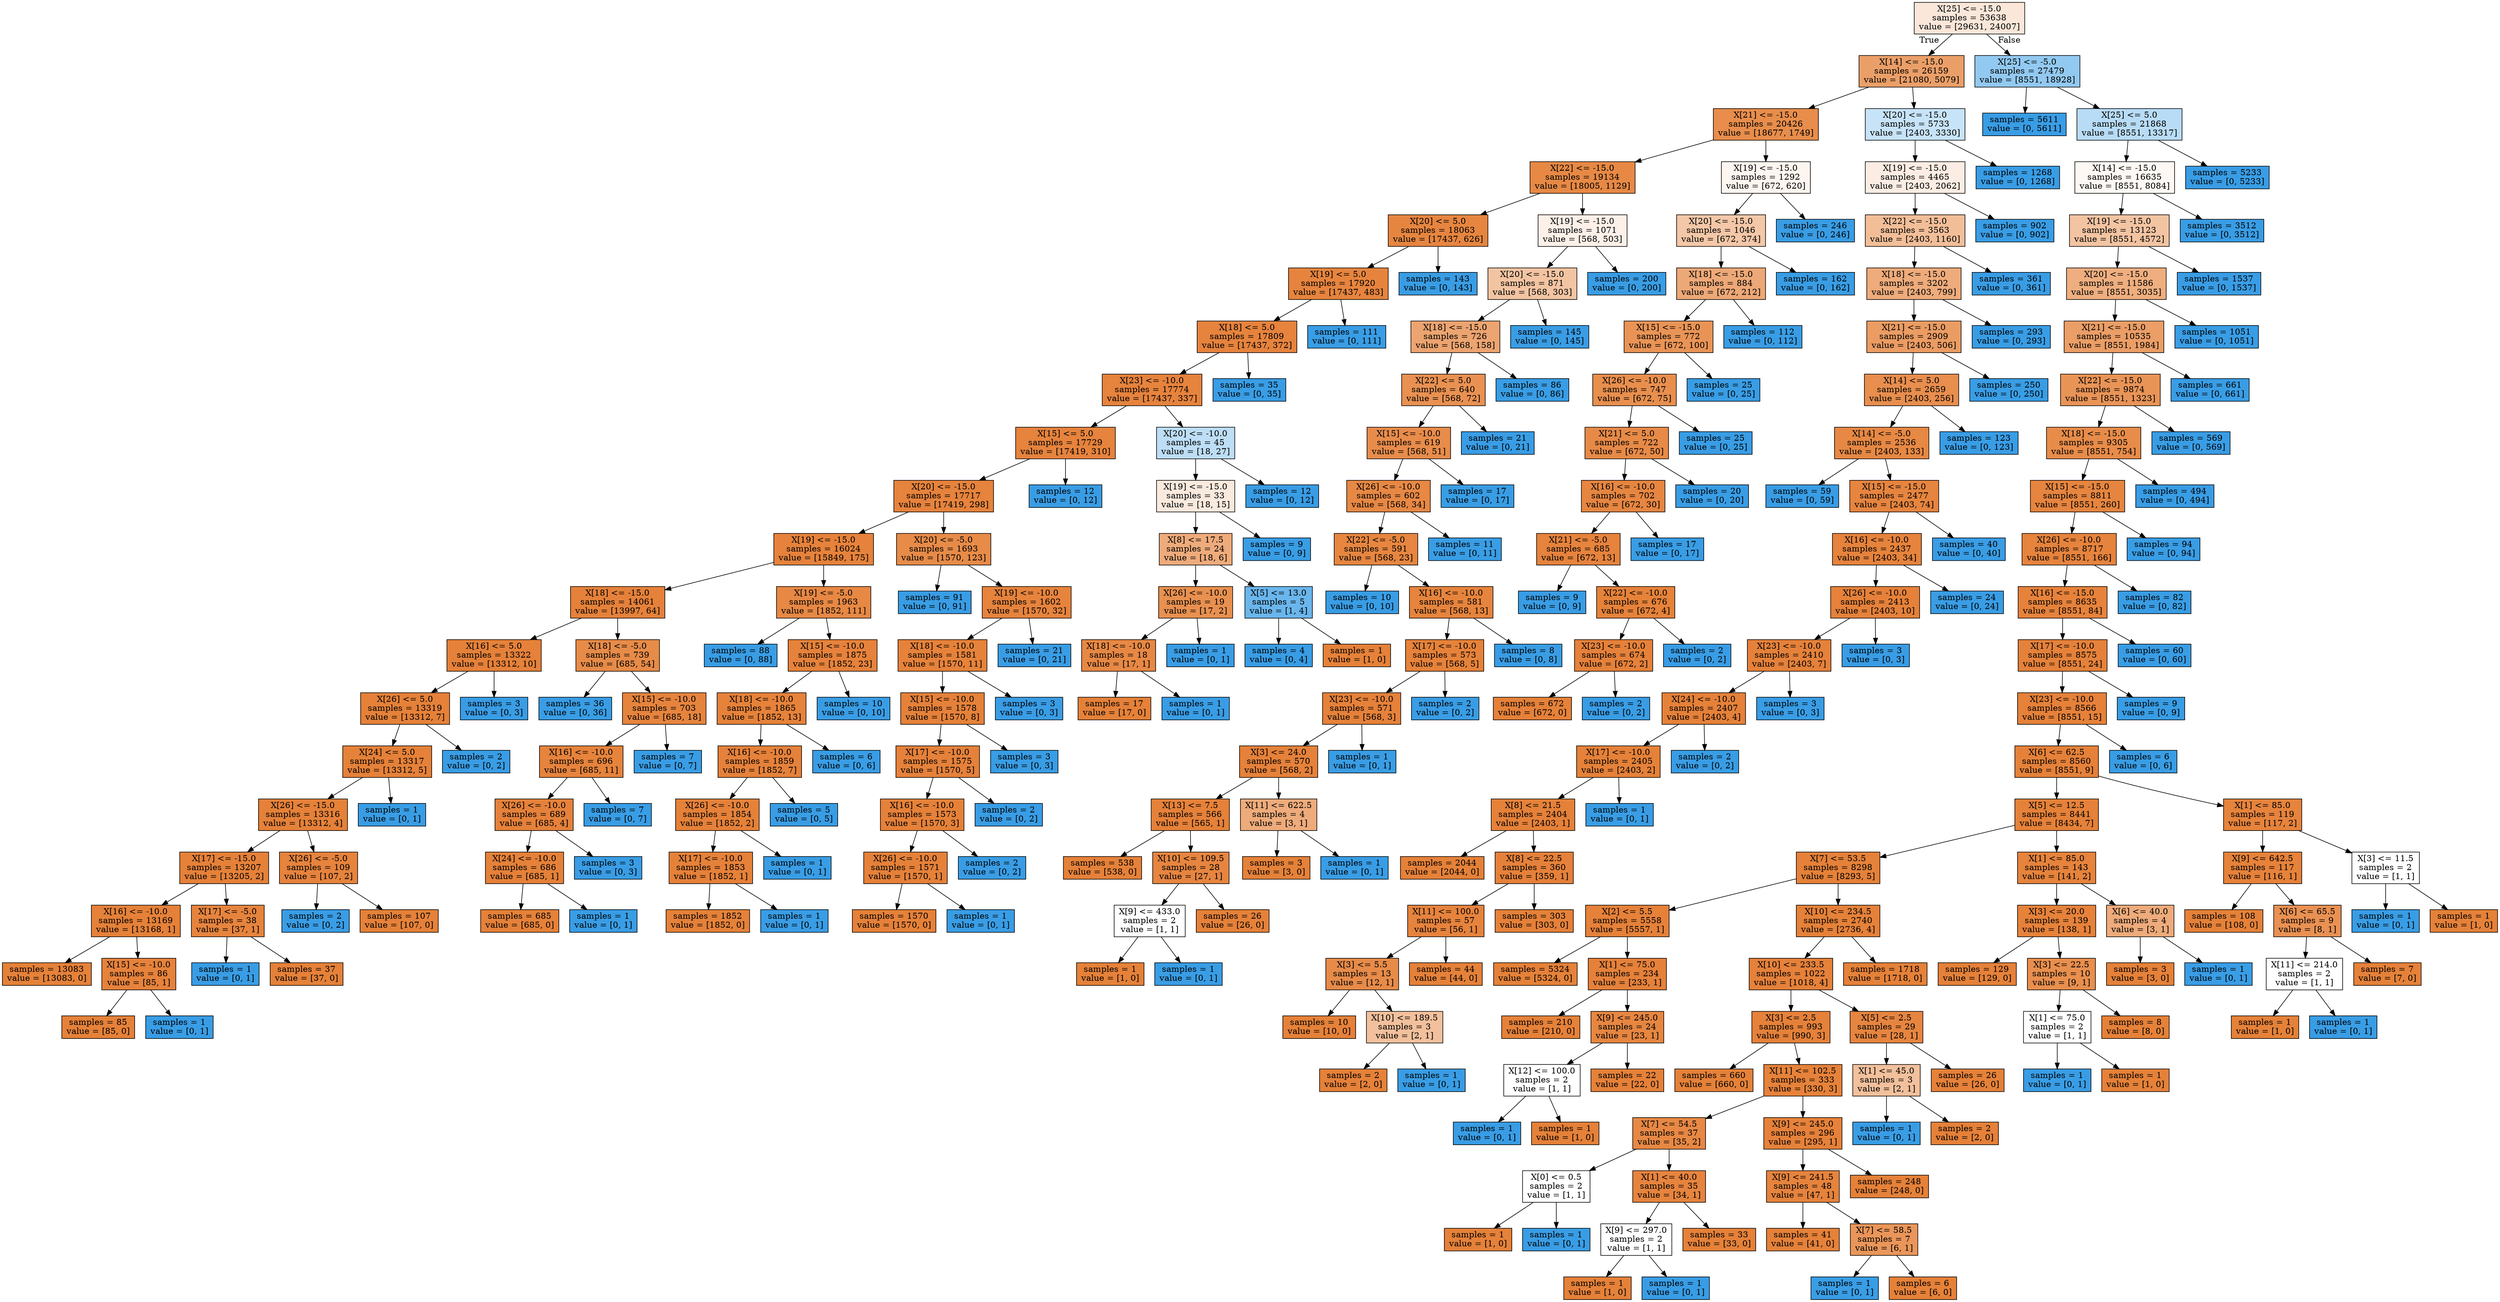 digraph Tree {
node [shape=box, style="filled", color="black"] ;
0 [label="X[25] <= -15.0\nsamples = 53638\nvalue = [29631, 24007]", fillcolor="#e5813930"] ;
1 [label="X[14] <= -15.0\nsamples = 26159\nvalue = [21080, 5079]", fillcolor="#e58139c2"] ;
0 -> 1 [labeldistance=2.5, labelangle=45, headlabel="True"] ;
2 [label="X[21] <= -15.0\nsamples = 20426\nvalue = [18677, 1749]", fillcolor="#e58139e7"] ;
1 -> 2 ;
3 [label="X[22] <= -15.0\nsamples = 19134\nvalue = [18005, 1129]", fillcolor="#e58139ef"] ;
2 -> 3 ;
4 [label="X[20] <= 5.0\nsamples = 18063\nvalue = [17437, 626]", fillcolor="#e58139f6"] ;
3 -> 4 ;
5 [label="X[19] <= 5.0\nsamples = 17920\nvalue = [17437, 483]", fillcolor="#e58139f8"] ;
4 -> 5 ;
6 [label="X[18] <= 5.0\nsamples = 17809\nvalue = [17437, 372]", fillcolor="#e58139fa"] ;
5 -> 6 ;
7 [label="X[23] <= -10.0\nsamples = 17774\nvalue = [17437, 337]", fillcolor="#e58139fa"] ;
6 -> 7 ;
8 [label="X[15] <= 5.0\nsamples = 17729\nvalue = [17419, 310]", fillcolor="#e58139fa"] ;
7 -> 8 ;
9 [label="X[20] <= -15.0\nsamples = 17717\nvalue = [17419, 298]", fillcolor="#e58139fb"] ;
8 -> 9 ;
10 [label="X[19] <= -15.0\nsamples = 16024\nvalue = [15849, 175]", fillcolor="#e58139fc"] ;
9 -> 10 ;
11 [label="X[18] <= -15.0\nsamples = 14061\nvalue = [13997, 64]", fillcolor="#e58139fe"] ;
10 -> 11 ;
12 [label="X[16] <= 5.0\nsamples = 13322\nvalue = [13312, 10]", fillcolor="#e58139ff"] ;
11 -> 12 ;
13 [label="X[26] <= 5.0\nsamples = 13319\nvalue = [13312, 7]", fillcolor="#e58139ff"] ;
12 -> 13 ;
14 [label="X[24] <= 5.0\nsamples = 13317\nvalue = [13312, 5]", fillcolor="#e58139ff"] ;
13 -> 14 ;
15 [label="X[26] <= -15.0\nsamples = 13316\nvalue = [13312, 4]", fillcolor="#e58139ff"] ;
14 -> 15 ;
16 [label="X[17] <= -15.0\nsamples = 13207\nvalue = [13205, 2]", fillcolor="#e58139ff"] ;
15 -> 16 ;
17 [label="X[16] <= -10.0\nsamples = 13169\nvalue = [13168, 1]", fillcolor="#e58139ff"] ;
16 -> 17 ;
18 [label="samples = 13083\nvalue = [13083, 0]", fillcolor="#e58139ff"] ;
17 -> 18 ;
19 [label="X[15] <= -10.0\nsamples = 86\nvalue = [85, 1]", fillcolor="#e58139fc"] ;
17 -> 19 ;
20 [label="samples = 85\nvalue = [85, 0]", fillcolor="#e58139ff"] ;
19 -> 20 ;
21 [label="samples = 1\nvalue = [0, 1]", fillcolor="#399de5ff"] ;
19 -> 21 ;
22 [label="X[17] <= -5.0\nsamples = 38\nvalue = [37, 1]", fillcolor="#e58139f8"] ;
16 -> 22 ;
23 [label="samples = 1\nvalue = [0, 1]", fillcolor="#399de5ff"] ;
22 -> 23 ;
24 [label="samples = 37\nvalue = [37, 0]", fillcolor="#e58139ff"] ;
22 -> 24 ;
25 [label="X[26] <= -5.0\nsamples = 109\nvalue = [107, 2]", fillcolor="#e58139fa"] ;
15 -> 25 ;
26 [label="samples = 2\nvalue = [0, 2]", fillcolor="#399de5ff"] ;
25 -> 26 ;
27 [label="samples = 107\nvalue = [107, 0]", fillcolor="#e58139ff"] ;
25 -> 27 ;
28 [label="samples = 1\nvalue = [0, 1]", fillcolor="#399de5ff"] ;
14 -> 28 ;
29 [label="samples = 2\nvalue = [0, 2]", fillcolor="#399de5ff"] ;
13 -> 29 ;
30 [label="samples = 3\nvalue = [0, 3]", fillcolor="#399de5ff"] ;
12 -> 30 ;
31 [label="X[18] <= -5.0\nsamples = 739\nvalue = [685, 54]", fillcolor="#e58139eb"] ;
11 -> 31 ;
32 [label="samples = 36\nvalue = [0, 36]", fillcolor="#399de5ff"] ;
31 -> 32 ;
33 [label="X[15] <= -10.0\nsamples = 703\nvalue = [685, 18]", fillcolor="#e58139f8"] ;
31 -> 33 ;
34 [label="X[16] <= -10.0\nsamples = 696\nvalue = [685, 11]", fillcolor="#e58139fb"] ;
33 -> 34 ;
35 [label="X[26] <= -10.0\nsamples = 689\nvalue = [685, 4]", fillcolor="#e58139fe"] ;
34 -> 35 ;
36 [label="X[24] <= -10.0\nsamples = 686\nvalue = [685, 1]", fillcolor="#e58139ff"] ;
35 -> 36 ;
37 [label="samples = 685\nvalue = [685, 0]", fillcolor="#e58139ff"] ;
36 -> 37 ;
38 [label="samples = 1\nvalue = [0, 1]", fillcolor="#399de5ff"] ;
36 -> 38 ;
39 [label="samples = 3\nvalue = [0, 3]", fillcolor="#399de5ff"] ;
35 -> 39 ;
40 [label="samples = 7\nvalue = [0, 7]", fillcolor="#399de5ff"] ;
34 -> 40 ;
41 [label="samples = 7\nvalue = [0, 7]", fillcolor="#399de5ff"] ;
33 -> 41 ;
42 [label="X[19] <= -5.0\nsamples = 1963\nvalue = [1852, 111]", fillcolor="#e58139f0"] ;
10 -> 42 ;
43 [label="samples = 88\nvalue = [0, 88]", fillcolor="#399de5ff"] ;
42 -> 43 ;
44 [label="X[15] <= -10.0\nsamples = 1875\nvalue = [1852, 23]", fillcolor="#e58139fc"] ;
42 -> 44 ;
45 [label="X[18] <= -10.0\nsamples = 1865\nvalue = [1852, 13]", fillcolor="#e58139fd"] ;
44 -> 45 ;
46 [label="X[16] <= -10.0\nsamples = 1859\nvalue = [1852, 7]", fillcolor="#e58139fe"] ;
45 -> 46 ;
47 [label="X[26] <= -10.0\nsamples = 1854\nvalue = [1852, 2]", fillcolor="#e58139ff"] ;
46 -> 47 ;
48 [label="X[17] <= -10.0\nsamples = 1853\nvalue = [1852, 1]", fillcolor="#e58139ff"] ;
47 -> 48 ;
49 [label="samples = 1852\nvalue = [1852, 0]", fillcolor="#e58139ff"] ;
48 -> 49 ;
50 [label="samples = 1\nvalue = [0, 1]", fillcolor="#399de5ff"] ;
48 -> 50 ;
51 [label="samples = 1\nvalue = [0, 1]", fillcolor="#399de5ff"] ;
47 -> 51 ;
52 [label="samples = 5\nvalue = [0, 5]", fillcolor="#399de5ff"] ;
46 -> 52 ;
53 [label="samples = 6\nvalue = [0, 6]", fillcolor="#399de5ff"] ;
45 -> 53 ;
54 [label="samples = 10\nvalue = [0, 10]", fillcolor="#399de5ff"] ;
44 -> 54 ;
55 [label="X[20] <= -5.0\nsamples = 1693\nvalue = [1570, 123]", fillcolor="#e58139eb"] ;
9 -> 55 ;
56 [label="samples = 91\nvalue = [0, 91]", fillcolor="#399de5ff"] ;
55 -> 56 ;
57 [label="X[19] <= -10.0\nsamples = 1602\nvalue = [1570, 32]", fillcolor="#e58139fa"] ;
55 -> 57 ;
58 [label="X[18] <= -10.0\nsamples = 1581\nvalue = [1570, 11]", fillcolor="#e58139fd"] ;
57 -> 58 ;
59 [label="X[15] <= -10.0\nsamples = 1578\nvalue = [1570, 8]", fillcolor="#e58139fe"] ;
58 -> 59 ;
60 [label="X[17] <= -10.0\nsamples = 1575\nvalue = [1570, 5]", fillcolor="#e58139fe"] ;
59 -> 60 ;
61 [label="X[16] <= -10.0\nsamples = 1573\nvalue = [1570, 3]", fillcolor="#e58139ff"] ;
60 -> 61 ;
62 [label="X[26] <= -10.0\nsamples = 1571\nvalue = [1570, 1]", fillcolor="#e58139ff"] ;
61 -> 62 ;
63 [label="samples = 1570\nvalue = [1570, 0]", fillcolor="#e58139ff"] ;
62 -> 63 ;
64 [label="samples = 1\nvalue = [0, 1]", fillcolor="#399de5ff"] ;
62 -> 64 ;
65 [label="samples = 2\nvalue = [0, 2]", fillcolor="#399de5ff"] ;
61 -> 65 ;
66 [label="samples = 2\nvalue = [0, 2]", fillcolor="#399de5ff"] ;
60 -> 66 ;
67 [label="samples = 3\nvalue = [0, 3]", fillcolor="#399de5ff"] ;
59 -> 67 ;
68 [label="samples = 3\nvalue = [0, 3]", fillcolor="#399de5ff"] ;
58 -> 68 ;
69 [label="samples = 21\nvalue = [0, 21]", fillcolor="#399de5ff"] ;
57 -> 69 ;
70 [label="samples = 12\nvalue = [0, 12]", fillcolor="#399de5ff"] ;
8 -> 70 ;
71 [label="X[20] <= -10.0\nsamples = 45\nvalue = [18, 27]", fillcolor="#399de555"] ;
7 -> 71 ;
72 [label="X[19] <= -15.0\nsamples = 33\nvalue = [18, 15]", fillcolor="#e581392a"] ;
71 -> 72 ;
73 [label="X[8] <= 17.5\nsamples = 24\nvalue = [18, 6]", fillcolor="#e58139aa"] ;
72 -> 73 ;
74 [label="X[26] <= -10.0\nsamples = 19\nvalue = [17, 2]", fillcolor="#e58139e1"] ;
73 -> 74 ;
75 [label="X[18] <= -10.0\nsamples = 18\nvalue = [17, 1]", fillcolor="#e58139f0"] ;
74 -> 75 ;
76 [label="samples = 17\nvalue = [17, 0]", fillcolor="#e58139ff"] ;
75 -> 76 ;
77 [label="samples = 1\nvalue = [0, 1]", fillcolor="#399de5ff"] ;
75 -> 77 ;
78 [label="samples = 1\nvalue = [0, 1]", fillcolor="#399de5ff"] ;
74 -> 78 ;
79 [label="X[5] <= 13.0\nsamples = 5\nvalue = [1, 4]", fillcolor="#399de5bf"] ;
73 -> 79 ;
80 [label="samples = 4\nvalue = [0, 4]", fillcolor="#399de5ff"] ;
79 -> 80 ;
81 [label="samples = 1\nvalue = [1, 0]", fillcolor="#e58139ff"] ;
79 -> 81 ;
82 [label="samples = 9\nvalue = [0, 9]", fillcolor="#399de5ff"] ;
72 -> 82 ;
83 [label="samples = 12\nvalue = [0, 12]", fillcolor="#399de5ff"] ;
71 -> 83 ;
84 [label="samples = 35\nvalue = [0, 35]", fillcolor="#399de5ff"] ;
6 -> 84 ;
85 [label="samples = 111\nvalue = [0, 111]", fillcolor="#399de5ff"] ;
5 -> 85 ;
86 [label="samples = 143\nvalue = [0, 143]", fillcolor="#399de5ff"] ;
4 -> 86 ;
87 [label="X[19] <= -15.0\nsamples = 1071\nvalue = [568, 503]", fillcolor="#e581391d"] ;
3 -> 87 ;
88 [label="X[20] <= -15.0\nsamples = 871\nvalue = [568, 303]", fillcolor="#e5813977"] ;
87 -> 88 ;
89 [label="X[18] <= -15.0\nsamples = 726\nvalue = [568, 158]", fillcolor="#e58139b8"] ;
88 -> 89 ;
90 [label="X[22] <= 5.0\nsamples = 640\nvalue = [568, 72]", fillcolor="#e58139df"] ;
89 -> 90 ;
91 [label="X[15] <= -10.0\nsamples = 619\nvalue = [568, 51]", fillcolor="#e58139e8"] ;
90 -> 91 ;
92 [label="X[26] <= -10.0\nsamples = 602\nvalue = [568, 34]", fillcolor="#e58139f0"] ;
91 -> 92 ;
93 [label="X[22] <= -5.0\nsamples = 591\nvalue = [568, 23]", fillcolor="#e58139f5"] ;
92 -> 93 ;
94 [label="samples = 10\nvalue = [0, 10]", fillcolor="#399de5ff"] ;
93 -> 94 ;
95 [label="X[16] <= -10.0\nsamples = 581\nvalue = [568, 13]", fillcolor="#e58139f9"] ;
93 -> 95 ;
96 [label="X[17] <= -10.0\nsamples = 573\nvalue = [568, 5]", fillcolor="#e58139fd"] ;
95 -> 96 ;
97 [label="X[23] <= -10.0\nsamples = 571\nvalue = [568, 3]", fillcolor="#e58139fe"] ;
96 -> 97 ;
98 [label="X[3] <= 24.0\nsamples = 570\nvalue = [568, 2]", fillcolor="#e58139fe"] ;
97 -> 98 ;
99 [label="X[13] <= 7.5\nsamples = 566\nvalue = [565, 1]", fillcolor="#e58139ff"] ;
98 -> 99 ;
100 [label="samples = 538\nvalue = [538, 0]", fillcolor="#e58139ff"] ;
99 -> 100 ;
101 [label="X[10] <= 109.5\nsamples = 28\nvalue = [27, 1]", fillcolor="#e58139f6"] ;
99 -> 101 ;
102 [label="X[9] <= 433.0\nsamples = 2\nvalue = [1, 1]", fillcolor="#e5813900"] ;
101 -> 102 ;
103 [label="samples = 1\nvalue = [1, 0]", fillcolor="#e58139ff"] ;
102 -> 103 ;
104 [label="samples = 1\nvalue = [0, 1]", fillcolor="#399de5ff"] ;
102 -> 104 ;
105 [label="samples = 26\nvalue = [26, 0]", fillcolor="#e58139ff"] ;
101 -> 105 ;
106 [label="X[11] <= 622.5\nsamples = 4\nvalue = [3, 1]", fillcolor="#e58139aa"] ;
98 -> 106 ;
107 [label="samples = 3\nvalue = [3, 0]", fillcolor="#e58139ff"] ;
106 -> 107 ;
108 [label="samples = 1\nvalue = [0, 1]", fillcolor="#399de5ff"] ;
106 -> 108 ;
109 [label="samples = 1\nvalue = [0, 1]", fillcolor="#399de5ff"] ;
97 -> 109 ;
110 [label="samples = 2\nvalue = [0, 2]", fillcolor="#399de5ff"] ;
96 -> 110 ;
111 [label="samples = 8\nvalue = [0, 8]", fillcolor="#399de5ff"] ;
95 -> 111 ;
112 [label="samples = 11\nvalue = [0, 11]", fillcolor="#399de5ff"] ;
92 -> 112 ;
113 [label="samples = 17\nvalue = [0, 17]", fillcolor="#399de5ff"] ;
91 -> 113 ;
114 [label="samples = 21\nvalue = [0, 21]", fillcolor="#399de5ff"] ;
90 -> 114 ;
115 [label="samples = 86\nvalue = [0, 86]", fillcolor="#399de5ff"] ;
89 -> 115 ;
116 [label="samples = 145\nvalue = [0, 145]", fillcolor="#399de5ff"] ;
88 -> 116 ;
117 [label="samples = 200\nvalue = [0, 200]", fillcolor="#399de5ff"] ;
87 -> 117 ;
118 [label="X[19] <= -15.0\nsamples = 1292\nvalue = [672, 620]", fillcolor="#e5813914"] ;
2 -> 118 ;
119 [label="X[20] <= -15.0\nsamples = 1046\nvalue = [672, 374]", fillcolor="#e5813971"] ;
118 -> 119 ;
120 [label="X[18] <= -15.0\nsamples = 884\nvalue = [672, 212]", fillcolor="#e58139af"] ;
119 -> 120 ;
121 [label="X[15] <= -15.0\nsamples = 772\nvalue = [672, 100]", fillcolor="#e58139d9"] ;
120 -> 121 ;
122 [label="X[26] <= -10.0\nsamples = 747\nvalue = [672, 75]", fillcolor="#e58139e3"] ;
121 -> 122 ;
123 [label="X[21] <= 5.0\nsamples = 722\nvalue = [672, 50]", fillcolor="#e58139ec"] ;
122 -> 123 ;
124 [label="X[16] <= -10.0\nsamples = 702\nvalue = [672, 30]", fillcolor="#e58139f4"] ;
123 -> 124 ;
125 [label="X[21] <= -5.0\nsamples = 685\nvalue = [672, 13]", fillcolor="#e58139fa"] ;
124 -> 125 ;
126 [label="samples = 9\nvalue = [0, 9]", fillcolor="#399de5ff"] ;
125 -> 126 ;
127 [label="X[22] <= -10.0\nsamples = 676\nvalue = [672, 4]", fillcolor="#e58139fd"] ;
125 -> 127 ;
128 [label="X[23] <= -10.0\nsamples = 674\nvalue = [672, 2]", fillcolor="#e58139fe"] ;
127 -> 128 ;
129 [label="samples = 672\nvalue = [672, 0]", fillcolor="#e58139ff"] ;
128 -> 129 ;
130 [label="samples = 2\nvalue = [0, 2]", fillcolor="#399de5ff"] ;
128 -> 130 ;
131 [label="samples = 2\nvalue = [0, 2]", fillcolor="#399de5ff"] ;
127 -> 131 ;
132 [label="samples = 17\nvalue = [0, 17]", fillcolor="#399de5ff"] ;
124 -> 132 ;
133 [label="samples = 20\nvalue = [0, 20]", fillcolor="#399de5ff"] ;
123 -> 133 ;
134 [label="samples = 25\nvalue = [0, 25]", fillcolor="#399de5ff"] ;
122 -> 134 ;
135 [label="samples = 25\nvalue = [0, 25]", fillcolor="#399de5ff"] ;
121 -> 135 ;
136 [label="samples = 112\nvalue = [0, 112]", fillcolor="#399de5ff"] ;
120 -> 136 ;
137 [label="samples = 162\nvalue = [0, 162]", fillcolor="#399de5ff"] ;
119 -> 137 ;
138 [label="samples = 246\nvalue = [0, 246]", fillcolor="#399de5ff"] ;
118 -> 138 ;
139 [label="X[20] <= -15.0\nsamples = 5733\nvalue = [2403, 3330]", fillcolor="#399de547"] ;
1 -> 139 ;
140 [label="X[19] <= -15.0\nsamples = 4465\nvalue = [2403, 2062]", fillcolor="#e5813924"] ;
139 -> 140 ;
141 [label="X[22] <= -15.0\nsamples = 3563\nvalue = [2403, 1160]", fillcolor="#e5813984"] ;
140 -> 141 ;
142 [label="X[18] <= -15.0\nsamples = 3202\nvalue = [2403, 799]", fillcolor="#e58139aa"] ;
141 -> 142 ;
143 [label="X[21] <= -15.0\nsamples = 2909\nvalue = [2403, 506]", fillcolor="#e58139c9"] ;
142 -> 143 ;
144 [label="X[14] <= 5.0\nsamples = 2659\nvalue = [2403, 256]", fillcolor="#e58139e4"] ;
143 -> 144 ;
145 [label="X[14] <= -5.0\nsamples = 2536\nvalue = [2403, 133]", fillcolor="#e58139f1"] ;
144 -> 145 ;
146 [label="samples = 59\nvalue = [0, 59]", fillcolor="#399de5ff"] ;
145 -> 146 ;
147 [label="X[15] <= -15.0\nsamples = 2477\nvalue = [2403, 74]", fillcolor="#e58139f7"] ;
145 -> 147 ;
148 [label="X[16] <= -10.0\nsamples = 2437\nvalue = [2403, 34]", fillcolor="#e58139fb"] ;
147 -> 148 ;
149 [label="X[26] <= -10.0\nsamples = 2413\nvalue = [2403, 10]", fillcolor="#e58139fe"] ;
148 -> 149 ;
150 [label="X[23] <= -10.0\nsamples = 2410\nvalue = [2403, 7]", fillcolor="#e58139fe"] ;
149 -> 150 ;
151 [label="X[24] <= -10.0\nsamples = 2407\nvalue = [2403, 4]", fillcolor="#e58139ff"] ;
150 -> 151 ;
152 [label="X[17] <= -10.0\nsamples = 2405\nvalue = [2403, 2]", fillcolor="#e58139ff"] ;
151 -> 152 ;
153 [label="X[8] <= 21.5\nsamples = 2404\nvalue = [2403, 1]", fillcolor="#e58139ff"] ;
152 -> 153 ;
154 [label="samples = 2044\nvalue = [2044, 0]", fillcolor="#e58139ff"] ;
153 -> 154 ;
155 [label="X[8] <= 22.5\nsamples = 360\nvalue = [359, 1]", fillcolor="#e58139fe"] ;
153 -> 155 ;
156 [label="X[11] <= 100.0\nsamples = 57\nvalue = [56, 1]", fillcolor="#e58139fa"] ;
155 -> 156 ;
157 [label="X[3] <= 5.5\nsamples = 13\nvalue = [12, 1]", fillcolor="#e58139ea"] ;
156 -> 157 ;
158 [label="samples = 10\nvalue = [10, 0]", fillcolor="#e58139ff"] ;
157 -> 158 ;
159 [label="X[10] <= 189.5\nsamples = 3\nvalue = [2, 1]", fillcolor="#e581397f"] ;
157 -> 159 ;
160 [label="samples = 2\nvalue = [2, 0]", fillcolor="#e58139ff"] ;
159 -> 160 ;
161 [label="samples = 1\nvalue = [0, 1]", fillcolor="#399de5ff"] ;
159 -> 161 ;
162 [label="samples = 44\nvalue = [44, 0]", fillcolor="#e58139ff"] ;
156 -> 162 ;
163 [label="samples = 303\nvalue = [303, 0]", fillcolor="#e58139ff"] ;
155 -> 163 ;
164 [label="samples = 1\nvalue = [0, 1]", fillcolor="#399de5ff"] ;
152 -> 164 ;
165 [label="samples = 2\nvalue = [0, 2]", fillcolor="#399de5ff"] ;
151 -> 165 ;
166 [label="samples = 3\nvalue = [0, 3]", fillcolor="#399de5ff"] ;
150 -> 166 ;
167 [label="samples = 3\nvalue = [0, 3]", fillcolor="#399de5ff"] ;
149 -> 167 ;
168 [label="samples = 24\nvalue = [0, 24]", fillcolor="#399de5ff"] ;
148 -> 168 ;
169 [label="samples = 40\nvalue = [0, 40]", fillcolor="#399de5ff"] ;
147 -> 169 ;
170 [label="samples = 123\nvalue = [0, 123]", fillcolor="#399de5ff"] ;
144 -> 170 ;
171 [label="samples = 250\nvalue = [0, 250]", fillcolor="#399de5ff"] ;
143 -> 171 ;
172 [label="samples = 293\nvalue = [0, 293]", fillcolor="#399de5ff"] ;
142 -> 172 ;
173 [label="samples = 361\nvalue = [0, 361]", fillcolor="#399de5ff"] ;
141 -> 173 ;
174 [label="samples = 902\nvalue = [0, 902]", fillcolor="#399de5ff"] ;
140 -> 174 ;
175 [label="samples = 1268\nvalue = [0, 1268]", fillcolor="#399de5ff"] ;
139 -> 175 ;
176 [label="X[25] <= -5.0\nsamples = 27479\nvalue = [8551, 18928]", fillcolor="#399de58c"] ;
0 -> 176 [labeldistance=2.5, labelangle=-45, headlabel="False"] ;
177 [label="samples = 5611\nvalue = [0, 5611]", fillcolor="#399de5ff"] ;
176 -> 177 ;
178 [label="X[25] <= 5.0\nsamples = 21868\nvalue = [8551, 13317]", fillcolor="#399de55b"] ;
176 -> 178 ;
179 [label="X[14] <= -15.0\nsamples = 16635\nvalue = [8551, 8084]", fillcolor="#e581390e"] ;
178 -> 179 ;
180 [label="X[19] <= -15.0\nsamples = 13123\nvalue = [8551, 4572]", fillcolor="#e5813977"] ;
179 -> 180 ;
181 [label="X[20] <= -15.0\nsamples = 11586\nvalue = [8551, 3035]", fillcolor="#e58139a4"] ;
180 -> 181 ;
182 [label="X[21] <= -15.0\nsamples = 10535\nvalue = [8551, 1984]", fillcolor="#e58139c4"] ;
181 -> 182 ;
183 [label="X[22] <= -15.0\nsamples = 9874\nvalue = [8551, 1323]", fillcolor="#e58139d8"] ;
182 -> 183 ;
184 [label="X[18] <= -15.0\nsamples = 9305\nvalue = [8551, 754]", fillcolor="#e58139e9"] ;
183 -> 184 ;
185 [label="X[15] <= -15.0\nsamples = 8811\nvalue = [8551, 260]", fillcolor="#e58139f7"] ;
184 -> 185 ;
186 [label="X[26] <= -10.0\nsamples = 8717\nvalue = [8551, 166]", fillcolor="#e58139fa"] ;
185 -> 186 ;
187 [label="X[16] <= -15.0\nsamples = 8635\nvalue = [8551, 84]", fillcolor="#e58139fc"] ;
186 -> 187 ;
188 [label="X[17] <= -10.0\nsamples = 8575\nvalue = [8551, 24]", fillcolor="#e58139fe"] ;
187 -> 188 ;
189 [label="X[23] <= -10.0\nsamples = 8566\nvalue = [8551, 15]", fillcolor="#e58139ff"] ;
188 -> 189 ;
190 [label="X[6] <= 62.5\nsamples = 8560\nvalue = [8551, 9]", fillcolor="#e58139ff"] ;
189 -> 190 ;
191 [label="X[5] <= 12.5\nsamples = 8441\nvalue = [8434, 7]", fillcolor="#e58139ff"] ;
190 -> 191 ;
192 [label="X[7] <= 53.5\nsamples = 8298\nvalue = [8293, 5]", fillcolor="#e58139ff"] ;
191 -> 192 ;
193 [label="X[2] <= 5.5\nsamples = 5558\nvalue = [5557, 1]", fillcolor="#e58139ff"] ;
192 -> 193 ;
194 [label="samples = 5324\nvalue = [5324, 0]", fillcolor="#e58139ff"] ;
193 -> 194 ;
195 [label="X[1] <= 75.0\nsamples = 234\nvalue = [233, 1]", fillcolor="#e58139fe"] ;
193 -> 195 ;
196 [label="samples = 210\nvalue = [210, 0]", fillcolor="#e58139ff"] ;
195 -> 196 ;
197 [label="X[9] <= 245.0\nsamples = 24\nvalue = [23, 1]", fillcolor="#e58139f4"] ;
195 -> 197 ;
198 [label="X[12] <= 100.0\nsamples = 2\nvalue = [1, 1]", fillcolor="#e5813900"] ;
197 -> 198 ;
199 [label="samples = 1\nvalue = [0, 1]", fillcolor="#399de5ff"] ;
198 -> 199 ;
200 [label="samples = 1\nvalue = [1, 0]", fillcolor="#e58139ff"] ;
198 -> 200 ;
201 [label="samples = 22\nvalue = [22, 0]", fillcolor="#e58139ff"] ;
197 -> 201 ;
202 [label="X[10] <= 234.5\nsamples = 2740\nvalue = [2736, 4]", fillcolor="#e58139ff"] ;
192 -> 202 ;
203 [label="X[10] <= 233.5\nsamples = 1022\nvalue = [1018, 4]", fillcolor="#e58139fe"] ;
202 -> 203 ;
204 [label="X[3] <= 2.5\nsamples = 993\nvalue = [990, 3]", fillcolor="#e58139fe"] ;
203 -> 204 ;
205 [label="samples = 660\nvalue = [660, 0]", fillcolor="#e58139ff"] ;
204 -> 205 ;
206 [label="X[11] <= 102.5\nsamples = 333\nvalue = [330, 3]", fillcolor="#e58139fd"] ;
204 -> 206 ;
207 [label="X[7] <= 54.5\nsamples = 37\nvalue = [35, 2]", fillcolor="#e58139f0"] ;
206 -> 207 ;
208 [label="X[0] <= 0.5\nsamples = 2\nvalue = [1, 1]", fillcolor="#e5813900"] ;
207 -> 208 ;
209 [label="samples = 1\nvalue = [1, 0]", fillcolor="#e58139ff"] ;
208 -> 209 ;
210 [label="samples = 1\nvalue = [0, 1]", fillcolor="#399de5ff"] ;
208 -> 210 ;
211 [label="X[1] <= 40.0\nsamples = 35\nvalue = [34, 1]", fillcolor="#e58139f8"] ;
207 -> 211 ;
212 [label="X[9] <= 297.0\nsamples = 2\nvalue = [1, 1]", fillcolor="#e5813900"] ;
211 -> 212 ;
213 [label="samples = 1\nvalue = [1, 0]", fillcolor="#e58139ff"] ;
212 -> 213 ;
214 [label="samples = 1\nvalue = [0, 1]", fillcolor="#399de5ff"] ;
212 -> 214 ;
215 [label="samples = 33\nvalue = [33, 0]", fillcolor="#e58139ff"] ;
211 -> 215 ;
216 [label="X[9] <= 245.0\nsamples = 296\nvalue = [295, 1]", fillcolor="#e58139fe"] ;
206 -> 216 ;
217 [label="X[9] <= 241.5\nsamples = 48\nvalue = [47, 1]", fillcolor="#e58139fa"] ;
216 -> 217 ;
218 [label="samples = 41\nvalue = [41, 0]", fillcolor="#e58139ff"] ;
217 -> 218 ;
219 [label="X[7] <= 58.5\nsamples = 7\nvalue = [6, 1]", fillcolor="#e58139d4"] ;
217 -> 219 ;
220 [label="samples = 1\nvalue = [0, 1]", fillcolor="#399de5ff"] ;
219 -> 220 ;
221 [label="samples = 6\nvalue = [6, 0]", fillcolor="#e58139ff"] ;
219 -> 221 ;
222 [label="samples = 248\nvalue = [248, 0]", fillcolor="#e58139ff"] ;
216 -> 222 ;
223 [label="X[5] <= 2.5\nsamples = 29\nvalue = [28, 1]", fillcolor="#e58139f6"] ;
203 -> 223 ;
224 [label="X[1] <= 45.0\nsamples = 3\nvalue = [2, 1]", fillcolor="#e581397f"] ;
223 -> 224 ;
225 [label="samples = 1\nvalue = [0, 1]", fillcolor="#399de5ff"] ;
224 -> 225 ;
226 [label="samples = 2\nvalue = [2, 0]", fillcolor="#e58139ff"] ;
224 -> 226 ;
227 [label="samples = 26\nvalue = [26, 0]", fillcolor="#e58139ff"] ;
223 -> 227 ;
228 [label="samples = 1718\nvalue = [1718, 0]", fillcolor="#e58139ff"] ;
202 -> 228 ;
229 [label="X[1] <= 85.0\nsamples = 143\nvalue = [141, 2]", fillcolor="#e58139fb"] ;
191 -> 229 ;
230 [label="X[3] <= 20.0\nsamples = 139\nvalue = [138, 1]", fillcolor="#e58139fd"] ;
229 -> 230 ;
231 [label="samples = 129\nvalue = [129, 0]", fillcolor="#e58139ff"] ;
230 -> 231 ;
232 [label="X[3] <= 22.5\nsamples = 10\nvalue = [9, 1]", fillcolor="#e58139e3"] ;
230 -> 232 ;
233 [label="X[1] <= 75.0\nsamples = 2\nvalue = [1, 1]", fillcolor="#e5813900"] ;
232 -> 233 ;
234 [label="samples = 1\nvalue = [0, 1]", fillcolor="#399de5ff"] ;
233 -> 234 ;
235 [label="samples = 1\nvalue = [1, 0]", fillcolor="#e58139ff"] ;
233 -> 235 ;
236 [label="samples = 8\nvalue = [8, 0]", fillcolor="#e58139ff"] ;
232 -> 236 ;
237 [label="X[6] <= 40.0\nsamples = 4\nvalue = [3, 1]", fillcolor="#e58139aa"] ;
229 -> 237 ;
238 [label="samples = 3\nvalue = [3, 0]", fillcolor="#e58139ff"] ;
237 -> 238 ;
239 [label="samples = 1\nvalue = [0, 1]", fillcolor="#399de5ff"] ;
237 -> 239 ;
240 [label="X[1] <= 85.0\nsamples = 119\nvalue = [117, 2]", fillcolor="#e58139fb"] ;
190 -> 240 ;
241 [label="X[9] <= 642.5\nsamples = 117\nvalue = [116, 1]", fillcolor="#e58139fd"] ;
240 -> 241 ;
242 [label="samples = 108\nvalue = [108, 0]", fillcolor="#e58139ff"] ;
241 -> 242 ;
243 [label="X[6] <= 65.5\nsamples = 9\nvalue = [8, 1]", fillcolor="#e58139df"] ;
241 -> 243 ;
244 [label="X[11] <= 214.0\nsamples = 2\nvalue = [1, 1]", fillcolor="#e5813900"] ;
243 -> 244 ;
245 [label="samples = 1\nvalue = [1, 0]", fillcolor="#e58139ff"] ;
244 -> 245 ;
246 [label="samples = 1\nvalue = [0, 1]", fillcolor="#399de5ff"] ;
244 -> 246 ;
247 [label="samples = 7\nvalue = [7, 0]", fillcolor="#e58139ff"] ;
243 -> 247 ;
248 [label="X[3] <= 11.5\nsamples = 2\nvalue = [1, 1]", fillcolor="#e5813900"] ;
240 -> 248 ;
249 [label="samples = 1\nvalue = [0, 1]", fillcolor="#399de5ff"] ;
248 -> 249 ;
250 [label="samples = 1\nvalue = [1, 0]", fillcolor="#e58139ff"] ;
248 -> 250 ;
251 [label="samples = 6\nvalue = [0, 6]", fillcolor="#399de5ff"] ;
189 -> 251 ;
252 [label="samples = 9\nvalue = [0, 9]", fillcolor="#399de5ff"] ;
188 -> 252 ;
253 [label="samples = 60\nvalue = [0, 60]", fillcolor="#399de5ff"] ;
187 -> 253 ;
254 [label="samples = 82\nvalue = [0, 82]", fillcolor="#399de5ff"] ;
186 -> 254 ;
255 [label="samples = 94\nvalue = [0, 94]", fillcolor="#399de5ff"] ;
185 -> 255 ;
256 [label="samples = 494\nvalue = [0, 494]", fillcolor="#399de5ff"] ;
184 -> 256 ;
257 [label="samples = 569\nvalue = [0, 569]", fillcolor="#399de5ff"] ;
183 -> 257 ;
258 [label="samples = 661\nvalue = [0, 661]", fillcolor="#399de5ff"] ;
182 -> 258 ;
259 [label="samples = 1051\nvalue = [0, 1051]", fillcolor="#399de5ff"] ;
181 -> 259 ;
260 [label="samples = 1537\nvalue = [0, 1537]", fillcolor="#399de5ff"] ;
180 -> 260 ;
261 [label="samples = 3512\nvalue = [0, 3512]", fillcolor="#399de5ff"] ;
179 -> 261 ;
262 [label="samples = 5233\nvalue = [0, 5233]", fillcolor="#399de5ff"] ;
178 -> 262 ;
}
